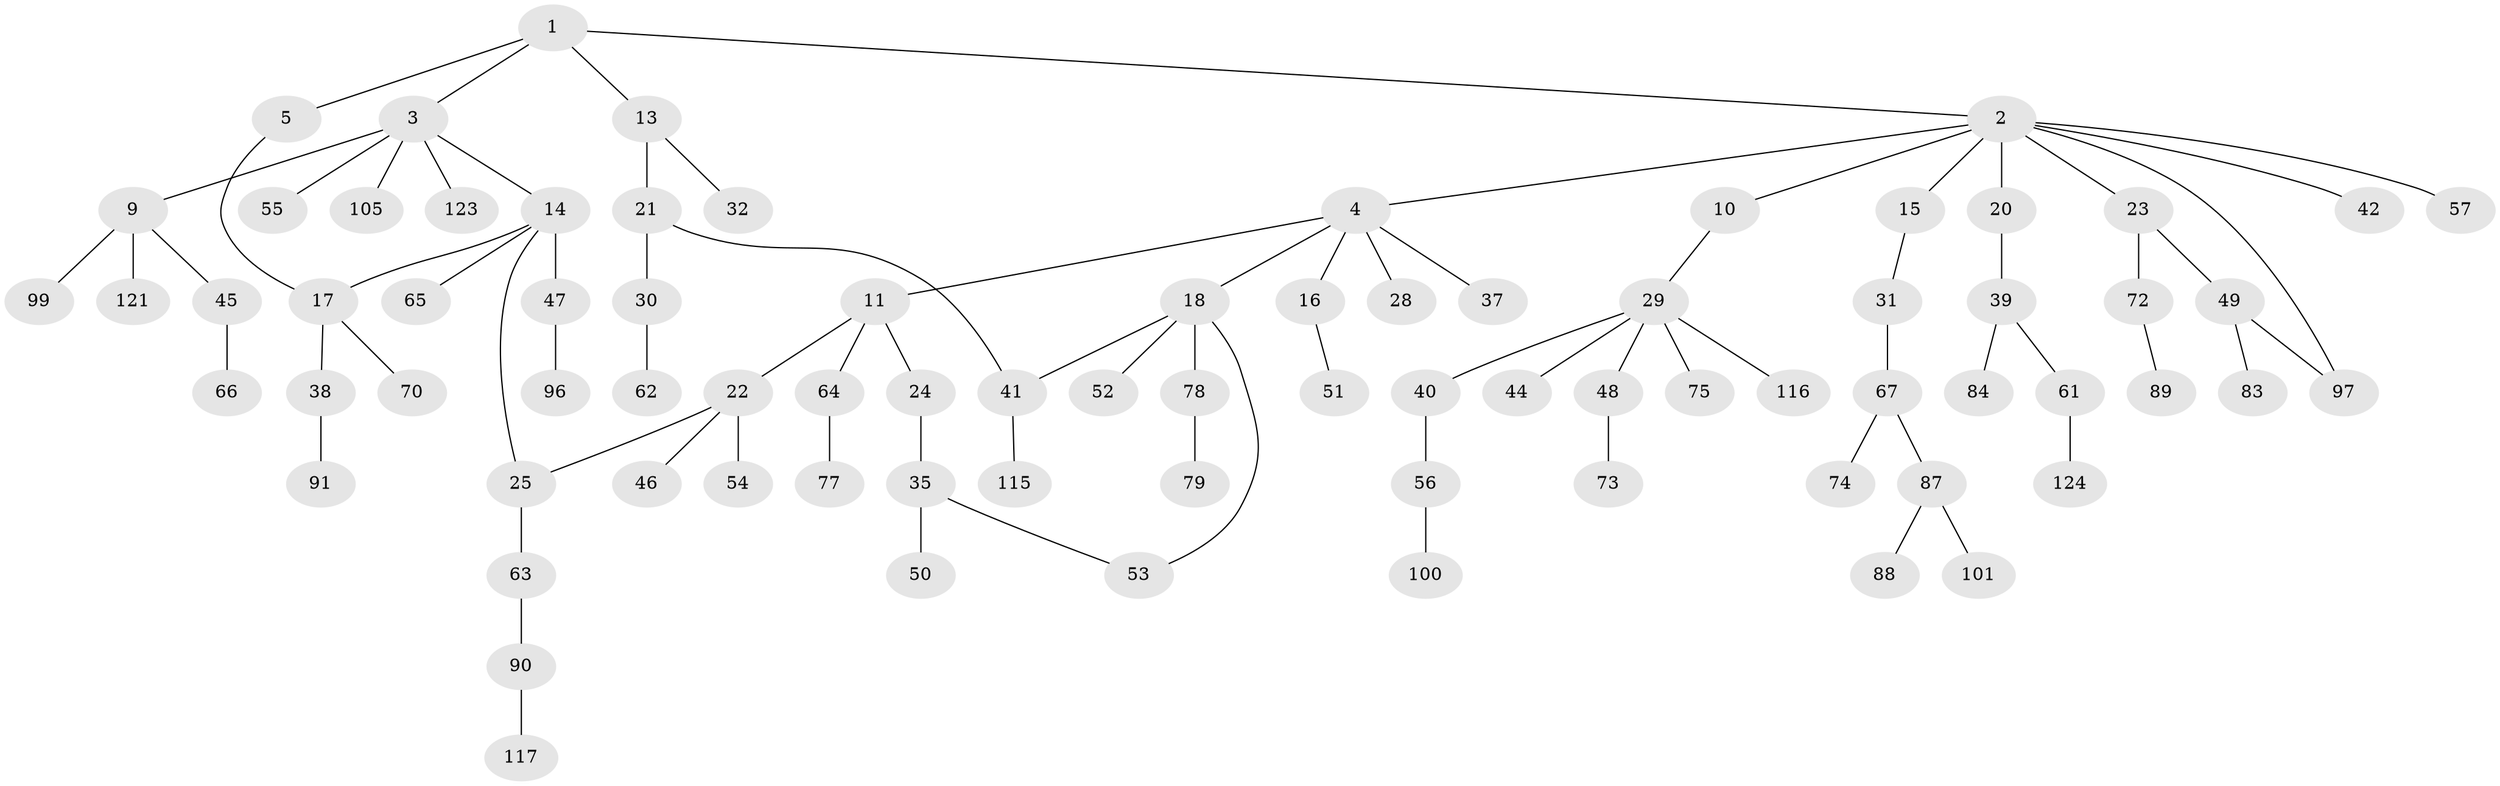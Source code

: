 // Generated by graph-tools (version 1.1) at 2025/23/03/03/25 07:23:32]
// undirected, 80 vertices, 84 edges
graph export_dot {
graph [start="1"]
  node [color=gray90,style=filled];
  1 [super="+12"];
  2 [super="+6"];
  3 [super="+33"];
  4 [super="+7"];
  5 [super="+8"];
  9 [super="+98"];
  10;
  11 [super="+82"];
  13 [super="+81"];
  14 [super="+34"];
  15 [super="+80"];
  16 [super="+19"];
  17 [super="+26"];
  18 [super="+93"];
  20 [super="+27"];
  21 [super="+59"];
  22 [super="+106"];
  23 [super="+36"];
  24 [super="+119"];
  25 [super="+60"];
  28 [super="+103"];
  29 [super="+43"];
  30;
  31;
  32;
  35 [super="+92"];
  37;
  38 [super="+108"];
  39 [super="+71"];
  40 [super="+86"];
  41 [super="+107"];
  42;
  44;
  45;
  46;
  47 [super="+118"];
  48;
  49 [super="+76"];
  50 [super="+68"];
  51 [super="+113"];
  52;
  53 [super="+109"];
  54;
  55;
  56 [super="+104"];
  57 [super="+58"];
  61;
  62 [super="+95"];
  63 [super="+111"];
  64;
  65;
  66;
  67 [super="+69"];
  70;
  72;
  73 [super="+85"];
  74;
  75 [super="+110"];
  77;
  78;
  79 [super="+94"];
  83;
  84;
  87;
  88;
  89;
  90 [super="+120"];
  91 [super="+102"];
  96;
  97 [super="+114"];
  99;
  100 [super="+122"];
  101;
  105 [super="+112"];
  115;
  116;
  117;
  121;
  123;
  124;
  1 -- 2;
  1 -- 3;
  1 -- 5;
  1 -- 13;
  2 -- 4;
  2 -- 10;
  2 -- 15;
  2 -- 42;
  2 -- 57;
  2 -- 97;
  2 -- 20;
  2 -- 23;
  3 -- 9;
  3 -- 14;
  3 -- 55;
  3 -- 105;
  3 -- 123;
  4 -- 11;
  4 -- 37;
  4 -- 16;
  4 -- 18;
  4 -- 28;
  5 -- 17;
  9 -- 45;
  9 -- 99;
  9 -- 121;
  10 -- 29;
  11 -- 22;
  11 -- 24;
  11 -- 64;
  13 -- 21;
  13 -- 32;
  14 -- 17;
  14 -- 65;
  14 -- 47;
  14 -- 25;
  15 -- 31;
  16 -- 51;
  17 -- 38;
  17 -- 70;
  18 -- 41;
  18 -- 52;
  18 -- 78;
  18 -- 53;
  20 -- 39;
  21 -- 30;
  21 -- 41;
  22 -- 25;
  22 -- 46;
  22 -- 54;
  23 -- 72;
  23 -- 49;
  24 -- 35;
  25 -- 63;
  29 -- 40;
  29 -- 116;
  29 -- 48;
  29 -- 75;
  29 -- 44;
  30 -- 62;
  31 -- 67;
  35 -- 50;
  35 -- 53;
  38 -- 91;
  39 -- 61;
  39 -- 84;
  40 -- 56;
  41 -- 115;
  45 -- 66;
  47 -- 96;
  48 -- 73;
  49 -- 97;
  49 -- 83;
  56 -- 100;
  61 -- 124;
  63 -- 90;
  64 -- 77;
  67 -- 74;
  67 -- 87;
  72 -- 89;
  78 -- 79;
  87 -- 88;
  87 -- 101;
  90 -- 117;
}
